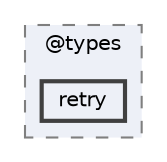 digraph "pkiclassroomrescheduler/src/main/frontend/node_modules/@types/retry"
{
 // LATEX_PDF_SIZE
  bgcolor="transparent";
  edge [fontname=Helvetica,fontsize=10,labelfontname=Helvetica,labelfontsize=10];
  node [fontname=Helvetica,fontsize=10,shape=box,height=0.2,width=0.4];
  compound=true
  subgraph clusterdir_4e994157bc6d0b5f80f6b9b3b1e8b410 {
    graph [ bgcolor="#edf0f7", pencolor="grey50", label="@types", fontname=Helvetica,fontsize=10 style="filled,dashed", URL="dir_4e994157bc6d0b5f80f6b9b3b1e8b410.html",tooltip=""]
  dir_a04cb351222bfe4e9b7b89099f2abd27 [label="retry", fillcolor="#edf0f7", color="grey25", style="filled,bold", URL="dir_a04cb351222bfe4e9b7b89099f2abd27.html",tooltip=""];
  }
}
